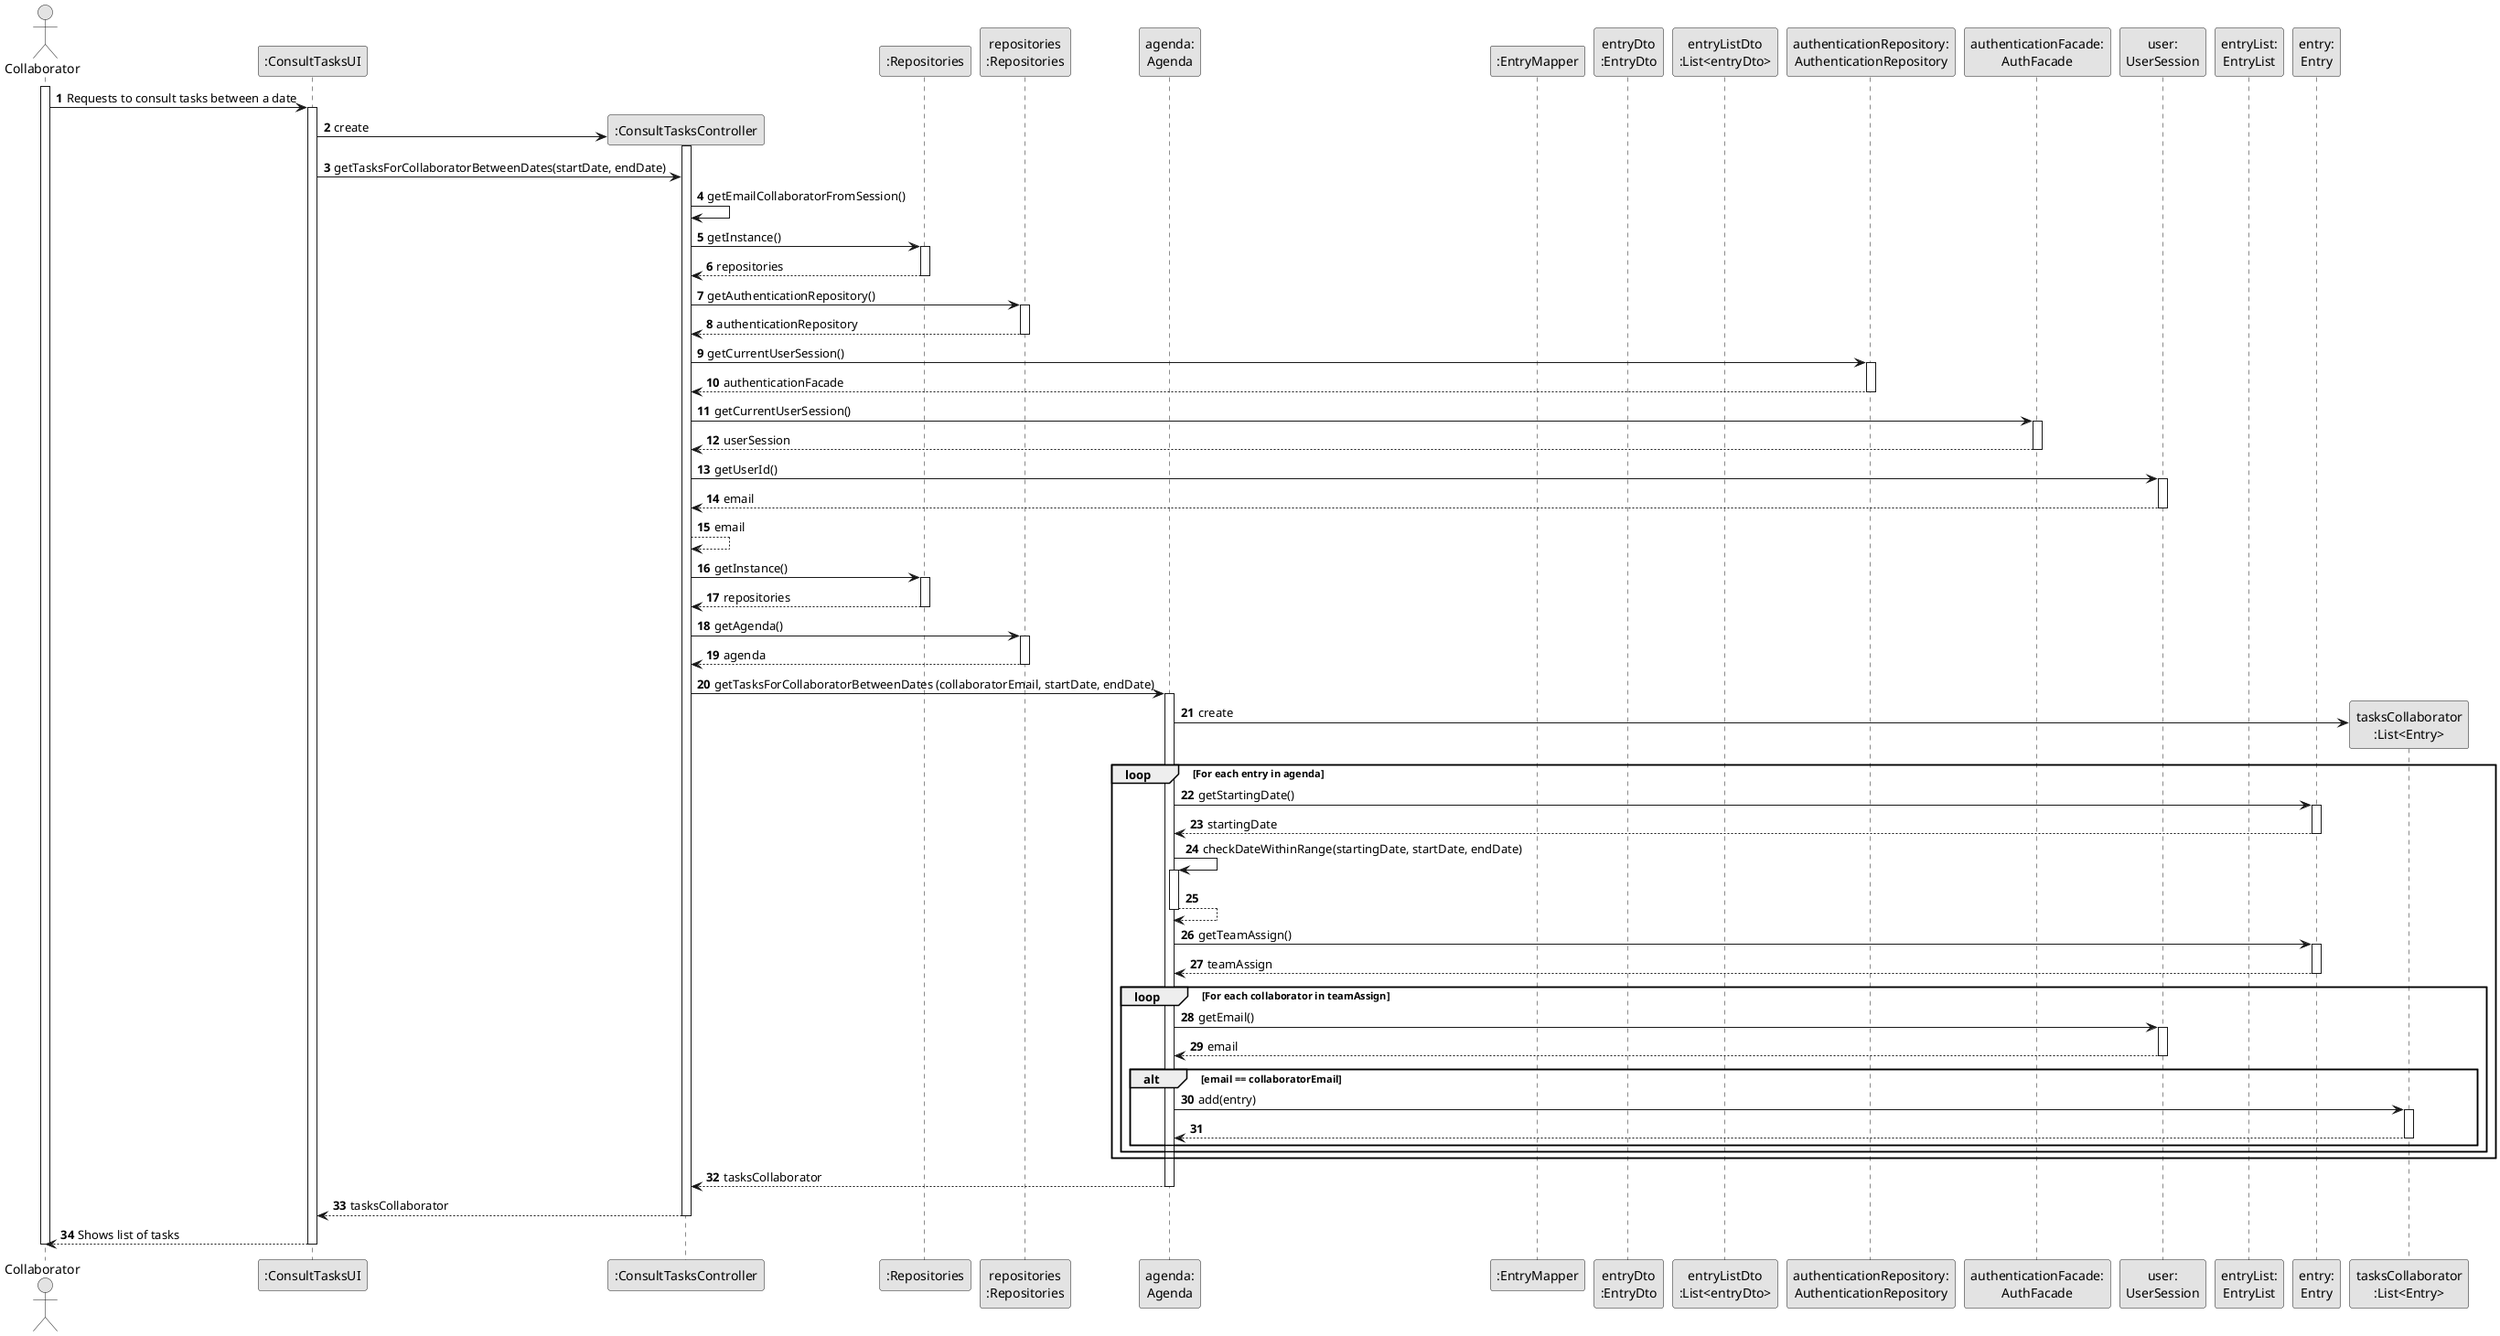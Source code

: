@startuml
skinparam monochrome true
skinparam packageStyle rectangle
skinparam shadowing false

autonumber

'hide footbox
actor "Collaborator" as COLLABORATOR
participant ":ConsultTasksUI" as UI
participant ":ConsultTasksController" as CTRL
participant ":Repositories" as REP
participant "repositories\n:Repositories" as REPS
participant "agenda:\nAgenda" as AGENDA
participant ":EntryMapper" as entryMAPPER
participant "entryDto\n:EntryDto" as entryDTO
participant "entryListDto\n:List<entryDto>" as entryListDTO
participant "authenticationRepository:\nAuthenticationRepository" as authentication
participant "authenticationFacade:\nAuthFacade" as authFacade
participant "user:\nUserSession" as user
participant "entryList:\nEntryList" as entryList
participant "entry:\nEntry" as ENTRY

activate COLLABORATOR

COLLABORATOR -> UI : Requests to consult tasks between a date
    activate UI

    UI -> CTRL** : create
        activate CTRL

    UI -> CTRL : getTasksForCollaboratorBetweenDates(startDate, endDate)

            CTRL -> CTRL: getEmailCollaboratorFromSession()

            CTRL -> REP: getInstance()
            activate REP

            REP --> CTRL: repositories
            deactivate REP

            CTRL -> REPS: getAuthenticationRepository()
            activate REPS

            REPS --> CTRL: authenticationRepository
            deactivate REPS

            CTRL -> authentication: getCurrentUserSession()
            activate authentication

            authentication --> CTRL: authenticationFacade
            deactivate authentication

            CTRL -> authFacade: getCurrentUserSession()
            activate authFacade

            authFacade --> CTRL: userSession
            deactivate authFacade

            CTRL -> user: getUserId()
            activate user

            user --> CTRL: email
            deactivate user

            CTRL --> CTRL: email



        CTRL -> REP : getInstance()
        activate REP

        REP --> CTRL: repositories
        deactivate REP

        CTRL -> REPS : getAgenda()
        activate REPS

        REPS --> CTRL: agenda
        deactivate REPS

        CTRL -> AGENDA : getTasksForCollaboratorBetweenDates (collaboratorEmail, startDate, endDate)
        activate AGENDA

                AGENDA -> "tasksCollaborator\n:List<Entry>"** : create

                loop For each entry in agenda

                AGENDA -> ENTRY : getStartingDate()
                activate ENTRY

                ENTRY --> AGENDA : startingDate
                deactivate ENTRY

                AGENDA -> AGENDA : checkDateWithinRange(startingDate, startDate, endDate)
                activate AGENDA

                AGENDA --> AGENDA
                deactivate AGENDA

                AGENDA -> ENTRY : getTeamAssign()
                activate ENTRY

                ENTRY --> AGENDA : teamAssign
                deactivate ENTRY

                loop For each collaborator in teamAssign

                AGENDA -> user : getEmail()
                activate user

                user --> AGENDA : email
                deactivate user

                alt email == collaboratorEmail

                AGENDA -> "tasksCollaborator\n:List<Entry>" : add(entry)
                activate "tasksCollaborator\n:List<Entry>"

                "tasksCollaborator\n:List<Entry>" --> AGENDA
                deactivate "tasksCollaborator\n:List<Entry>"

                end

                end loop

                end loop



            AGENDA --> CTRL : tasksCollaborator
            deactivate AGENDA

        CTRL --> UI : tasksCollaborator
        deactivate CTRL

    UI --> COLLABORATOR : Shows list of tasks
    deactivate UI

deactivate COLLABORATOR
@enduml